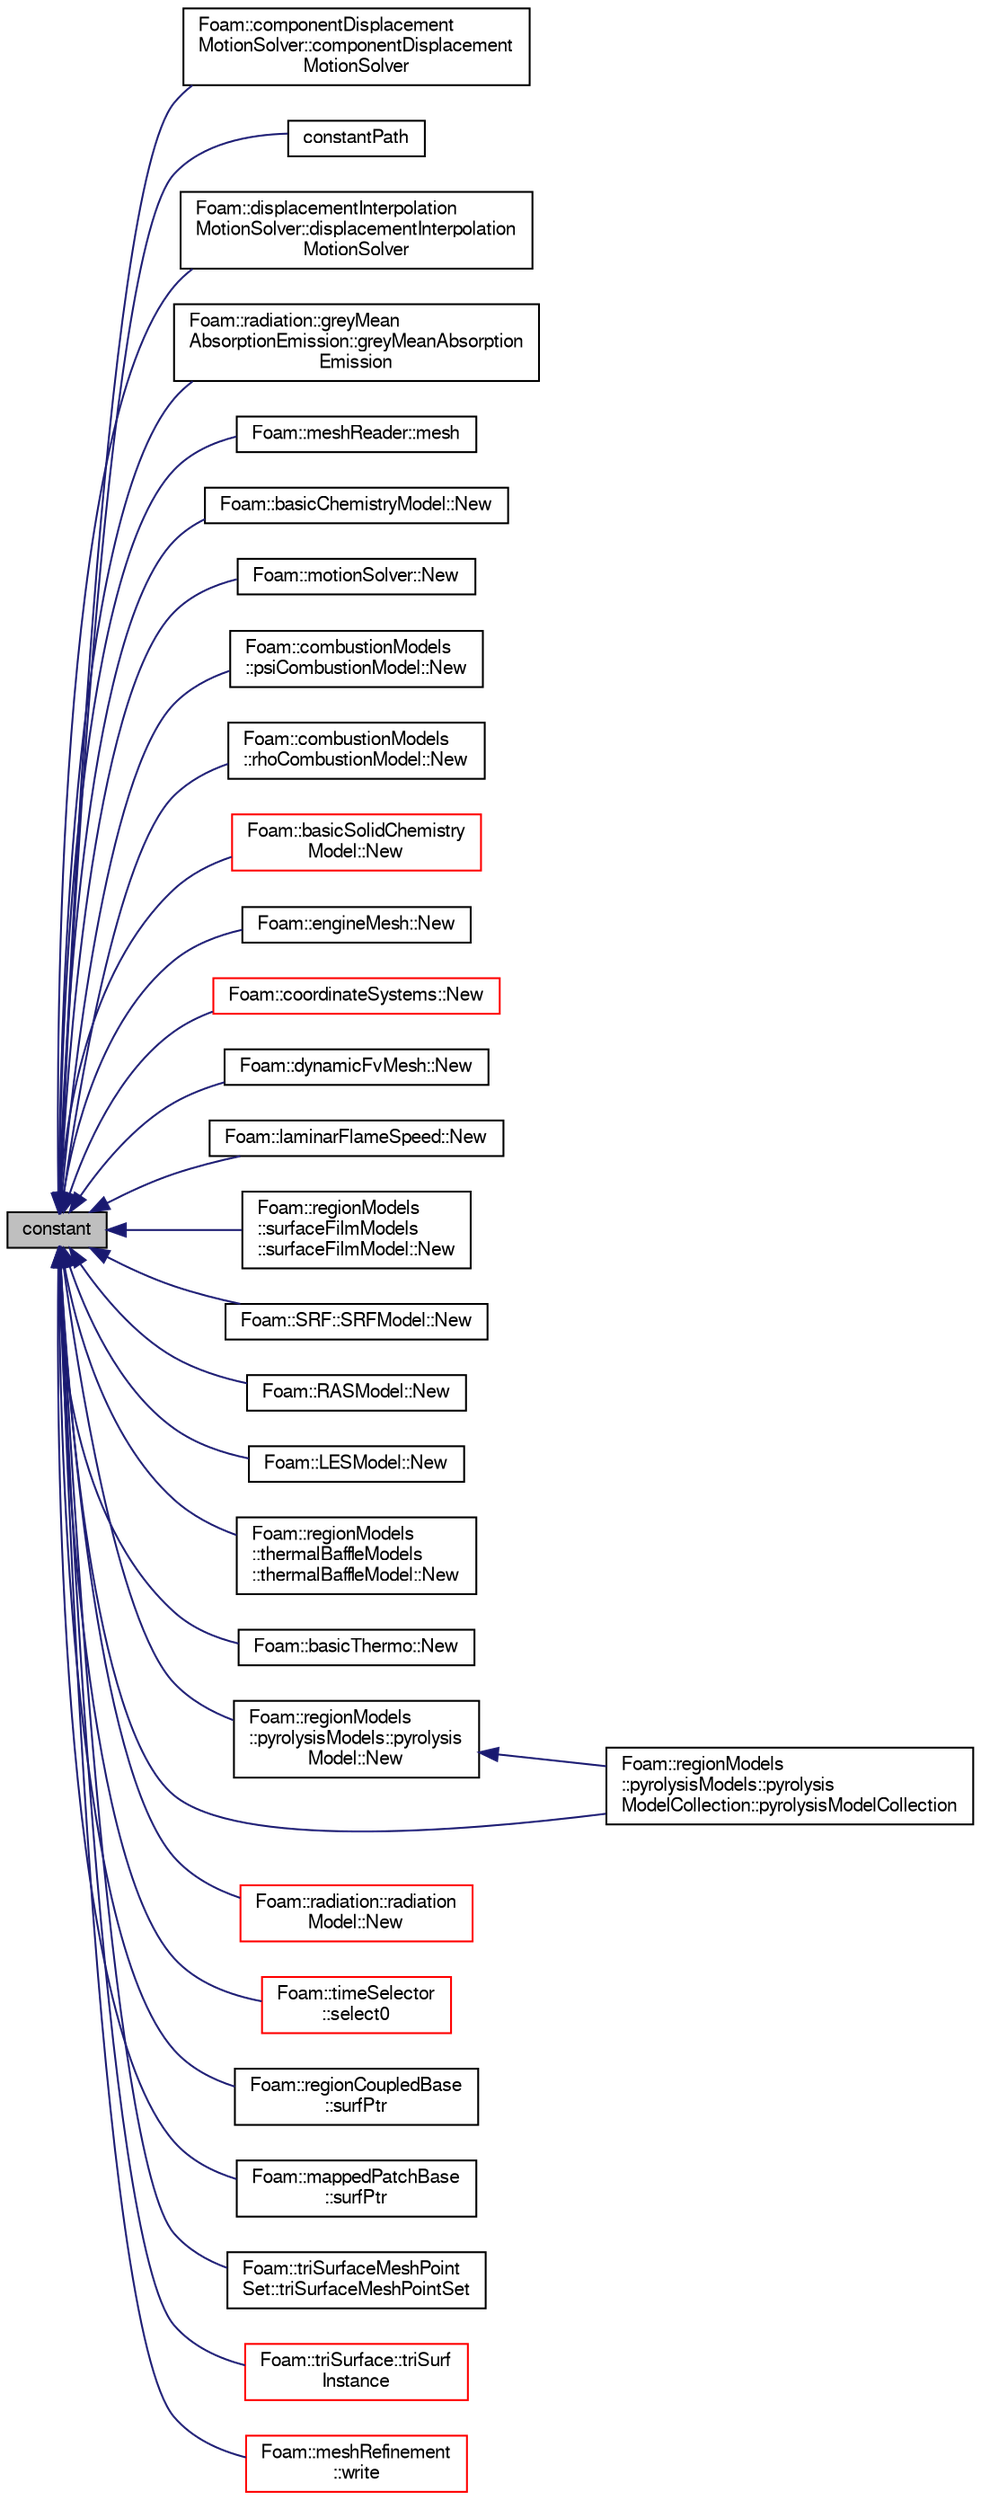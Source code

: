 digraph "constant"
{
  bgcolor="transparent";
  edge [fontname="FreeSans",fontsize="10",labelfontname="FreeSans",labelfontsize="10"];
  node [fontname="FreeSans",fontsize="10",shape=record];
  rankdir="LR";
  Node1 [label="constant",height=0.2,width=0.4,color="black", fillcolor="grey75", style="filled" fontcolor="black"];
  Node1 -> Node2 [dir="back",color="midnightblue",fontsize="10",style="solid",fontname="FreeSans"];
  Node2 [label="Foam::componentDisplacement\lMotionSolver::componentDisplacement\lMotionSolver",height=0.2,width=0.4,color="black",URL="$a00318.html#a1be3e91c0c54f1606979cec9be8992be",tooltip="Construct from polyMesh and dictionary and type. "];
  Node1 -> Node3 [dir="back",color="midnightblue",fontsize="10",style="solid",fontname="FreeSans"];
  Node3 [label="constantPath",height=0.2,width=0.4,color="black",URL="$a02538.html#a373dab82ec8e7ab2180ef0b72efdc0ff",tooltip="Return constant path. "];
  Node1 -> Node4 [dir="back",color="midnightblue",fontsize="10",style="solid",fontname="FreeSans"];
  Node4 [label="Foam::displacementInterpolation\lMotionSolver::displacementInterpolation\lMotionSolver",height=0.2,width=0.4,color="black",URL="$a00528.html#af70627c48920441a925701b8da5266ba",tooltip="Construct from polyMesh and IOdictionary. "];
  Node1 -> Node5 [dir="back",color="midnightblue",fontsize="10",style="solid",fontname="FreeSans"];
  Node5 [label="Foam::radiation::greyMean\lAbsorptionEmission::greyMeanAbsorption\lEmission",height=0.2,width=0.4,color="black",URL="$a00931.html#ad643de09226fcf7b5a018ccf895f8177",tooltip="Construct from components. "];
  Node1 -> Node6 [dir="back",color="midnightblue",fontsize="10",style="solid",fontname="FreeSans"];
  Node6 [label="Foam::meshReader::mesh",height=0.2,width=0.4,color="black",URL="$a01427.html#a5aca9ab4bac609de1e0e8c268bfc363f",tooltip="Create and return polyMesh. "];
  Node1 -> Node7 [dir="back",color="midnightblue",fontsize="10",style="solid",fontname="FreeSans"];
  Node7 [label="Foam::basicChemistryModel::New",height=0.2,width=0.4,color="black",URL="$a00093.html#a7b47993ce45ac28d33333fdf3a49b21f"];
  Node1 -> Node8 [dir="back",color="midnightblue",fontsize="10",style="solid",fontname="FreeSans"];
  Node8 [label="Foam::motionSolver::New",height=0.2,width=0.4,color="black",URL="$a01489.html#a4569954e143d831f8b68a35e48a86a54",tooltip="Select constructed from polyMesh. "];
  Node1 -> Node9 [dir="back",color="midnightblue",fontsize="10",style="solid",fontname="FreeSans"];
  Node9 [label="Foam::combustionModels\l::psiCombustionModel::New",height=0.2,width=0.4,color="black",URL="$a01953.html#ac003f16eeb986a69d5a871e2b3333cc6",tooltip="Selector. "];
  Node1 -> Node10 [dir="back",color="midnightblue",fontsize="10",style="solid",fontname="FreeSans"];
  Node10 [label="Foam::combustionModels\l::rhoCombustionModel::New",height=0.2,width=0.4,color="black",URL="$a02134.html#a713b650b934a10452fe5a31df761c280",tooltip="Selector. "];
  Node1 -> Node11 [dir="back",color="midnightblue",fontsize="10",style="solid",fontname="FreeSans"];
  Node11 [label="Foam::basicSolidChemistry\lModel::New",height=0.2,width=0.4,color="red",URL="$a00107.html#a90725e349a733b4b029f42b4c6dfd480",tooltip="Selector. "];
  Node1 -> Node12 [dir="back",color="midnightblue",fontsize="10",style="solid",fontname="FreeSans"];
  Node12 [label="Foam::engineMesh::New",height=0.2,width=0.4,color="black",URL="$a00615.html#ad7840737ba4c2ed1ec1756bed970676a",tooltip="Select null constructed. "];
  Node1 -> Node13 [dir="back",color="midnightblue",fontsize="10",style="solid",fontname="FreeSans"];
  Node13 [label="Foam::coordinateSystems::New",height=0.2,width=0.4,color="red",URL="$a00388.html#ad15330a0c324ff335e8fd9692a1cd44a",tooltip="Return previously registered or read construct from &quot;constant&quot;. "];
  Node1 -> Node14 [dir="back",color="midnightblue",fontsize="10",style="solid",fontname="FreeSans"];
  Node14 [label="Foam::dynamicFvMesh::New",height=0.2,width=0.4,color="black",URL="$a00576.html#a592e546145f06484136ce294bc4c39d9",tooltip="Select null constructed. "];
  Node1 -> Node15 [dir="back",color="midnightblue",fontsize="10",style="solid",fontname="FreeSans"];
  Node15 [label="Foam::laminarFlameSpeed::New",height=0.2,width=0.4,color="black",URL="$a01230.html#ac008a7bf61538bf77b228efde2058b79"];
  Node1 -> Node16 [dir="back",color="midnightblue",fontsize="10",style="solid",fontname="FreeSans"];
  Node16 [label="Foam::regionModels\l::surfaceFilmModels\l::surfaceFilmModel::New",height=0.2,width=0.4,color="black",URL="$a02411.html#a122849f19a3f04fda71330ee83e23e58",tooltip="Return a reference to the selected surface film model. "];
  Node1 -> Node17 [dir="back",color="midnightblue",fontsize="10",style="solid",fontname="FreeSans"];
  Node17 [label="Foam::SRF::SRFModel::New",height=0.2,width=0.4,color="black",URL="$a02347.html#acde5a0ffced46613902ba3da6d3fe121",tooltip="Return a reference to the selected SRF model. "];
  Node1 -> Node18 [dir="back",color="midnightblue",fontsize="10",style="solid",fontname="FreeSans"];
  Node18 [label="Foam::RASModel::New",height=0.2,width=0.4,color="black",URL="$a02010.html#a8c206abb12d5349d3c8e098ccbb31de0",tooltip="Return a reference to the selected RAS model. "];
  Node1 -> Node19 [dir="back",color="midnightblue",fontsize="10",style="solid",fontname="FreeSans"];
  Node19 [label="Foam::LESModel::New",height=0.2,width=0.4,color="black",URL="$a01259.html#a0e29eca4c0af7352ec0a454c985dfece",tooltip="Return a reference to the selected LES model. "];
  Node1 -> Node20 [dir="back",color="midnightblue",fontsize="10",style="solid",fontname="FreeSans"];
  Node20 [label="Foam::regionModels\l::thermalBaffleModels\l::thermalBaffleModel::New",height=0.2,width=0.4,color="black",URL="$a02511.html#a18367b6fa8eeeaf5460cd2871fbccc55",tooltip="Return a reference to the selected model. "];
  Node1 -> Node21 [dir="back",color="midnightblue",fontsize="10",style="solid",fontname="FreeSans"];
  Node21 [label="Foam::basicThermo::New",height=0.2,width=0.4,color="black",URL="$a00115.html#a16226787fa697397313f77647d7b6a82",tooltip="Specialisation of the Generic New for basicThermo. "];
  Node1 -> Node22 [dir="back",color="midnightblue",fontsize="10",style="solid",fontname="FreeSans"];
  Node22 [label="Foam::regionModels\l::pyrolysisModels::pyrolysis\lModel::New",height=0.2,width=0.4,color="black",URL="$a01984.html#af7041645244db3ff80a239c9aa85b803",tooltip="Return a reference to the selected pyrolysis model. "];
  Node22 -> Node23 [dir="back",color="midnightblue",fontsize="10",style="solid",fontname="FreeSans"];
  Node23 [label="Foam::regionModels\l::pyrolysisModels::pyrolysis\lModelCollection::pyrolysisModelCollection",height=0.2,width=0.4,color="black",URL="$a01986.html#a1b4173eb8a704738b95f1ba8542805dc",tooltip="Construct from mesh. "];
  Node1 -> Node24 [dir="back",color="midnightblue",fontsize="10",style="solid",fontname="FreeSans"];
  Node24 [label="Foam::radiation::radiation\lModel::New",height=0.2,width=0.4,color="red",URL="$a02001.html#ae3b9ebfd6e0fafd4254fda4dd144cc5a",tooltip="Return a reference to the selected radiation model. "];
  Node1 -> Node23 [dir="back",color="midnightblue",fontsize="10",style="solid",fontname="FreeSans"];
  Node1 -> Node25 [dir="back",color="midnightblue",fontsize="10",style="solid",fontname="FreeSans"];
  Node25 [label="Foam::timeSelector\l::select0",height=0.2,width=0.4,color="red",URL="$a02541.html#ab8ccdddca2369465a9d3672816e8029e",tooltip="Return the set of times selected based on the argList options. "];
  Node1 -> Node26 [dir="back",color="midnightblue",fontsize="10",style="solid",fontname="FreeSans"];
  Node26 [label="Foam::regionCoupledBase\l::surfPtr",height=0.2,width=0.4,color="black",URL="$a02056.html#add4f5204e386a3b34748b7fbdf7bd8b2",tooltip="Return a reference to the projection surface. "];
  Node1 -> Node27 [dir="back",color="midnightblue",fontsize="10",style="solid",fontname="FreeSans"];
  Node27 [label="Foam::mappedPatchBase\l::surfPtr",height=0.2,width=0.4,color="black",URL="$a01381.html#add4f5204e386a3b34748b7fbdf7bd8b2",tooltip="Return a pointer to the AMI projection surface. "];
  Node1 -> Node28 [dir="back",color="midnightblue",fontsize="10",style="solid",fontname="FreeSans"];
  Node28 [label="Foam::triSurfaceMeshPoint\lSet::triSurfaceMeshPointSet",height=0.2,width=0.4,color="black",URL="$a02613.html#a7946bec146a05b6d03220861af81d72a",tooltip="Construct from dictionary. "];
  Node1 -> Node29 [dir="back",color="midnightblue",fontsize="10",style="solid",fontname="FreeSans"];
  Node29 [label="Foam::triSurface::triSurf\lInstance",height=0.2,width=0.4,color="red",URL="$a02607.html#a1ab8d8beae9ae13c09674c78df71224a",tooltip="Name of triSurface directory to use. "];
  Node1 -> Node30 [dir="back",color="midnightblue",fontsize="10",style="solid",fontname="FreeSans"];
  Node30 [label="Foam::meshRefinement\l::write",height=0.2,width=0.4,color="red",URL="$a01428.html#a6e5faa425b059eeb55cd904755791076",tooltip="Write mesh and all data. "];
}
